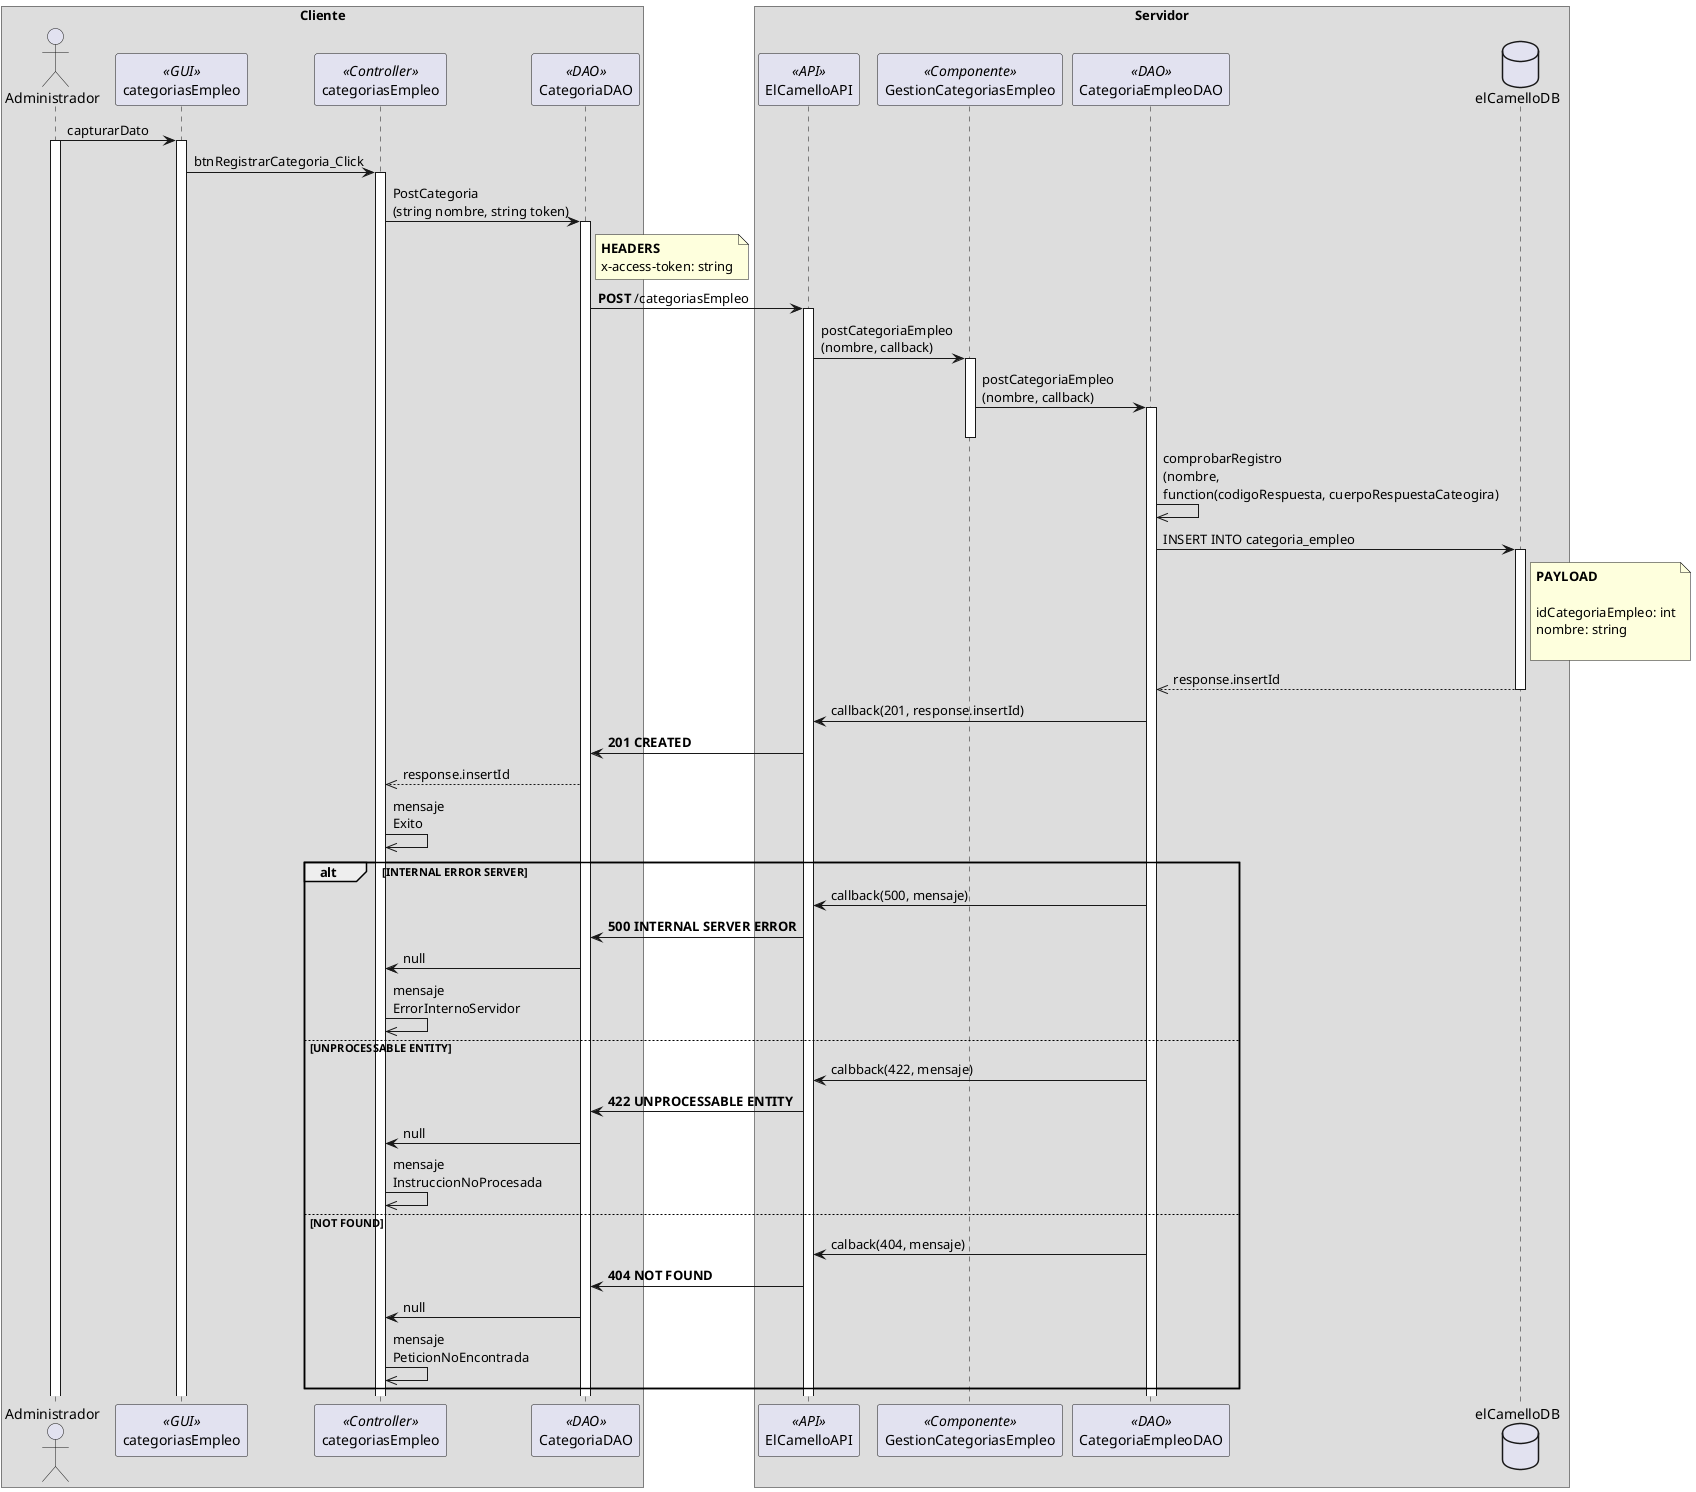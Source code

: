 @startuml

box Cliente
    actor Administrador as a
    participant categoriasEmpleo as b <<GUI>> 
    participant categoriasEmpleo as c <<Controller>>
    participant CategoriaDAO as d <<DAO>>

end box

box Servidor
    participant ElCamelloAPI as e <<API>>
    participant GestionCategoriasEmpleo as f <<Componente>>
    participant CategoriaEmpleoDAO as g <<DAO>>
    database elCamelloDB as db
end box

a -> b: capturarDato
activate a
activate b

b -> c: btnRegistrarCategoria_Click
activate c

c -> d: PostCategoria\n(string nombre, string token)
activate d

note right of d  
**HEADERS**
x-access-token: string
end note

d -> e: **POST** /categoriasEmpleo
activate e

e -> f: postCategoriaEmpleo\n(nombre, callback)
activate f

f -> g: postCategoriaEmpleo\n(nombre, callback)
activate g
deactivate f

g ->> g: comprobarRegistro\n(nombre, \nfunction(codigoRespuesta, cuerpoRespuestaCateogira)

g -> db: INSERT INTO categoria_empleo
activate db

note right of db
**PAYLOAD**

idCategoriaEmpleo: int
nombre: string

end note

db -->> g: response.insertId
deactivate db

g -> e: callback(201, response.insertId)

e -> d: **201 CREATED**

d -->> c: response.insertId

c ->> c: mensaje\nExito

alt INTERNAL ERROR SERVER

     g -> e: callback(500, mensaje)

     e -> d: **500 INTERNAL SERVER ERROR**

     d -> c: null

     c ->> c: mensaje\nErrorInternoServidor

else UNPROCESSABLE ENTITY

    g -> e: calbback(422, mensaje)

    e -> d: **422 UNPROCESSABLE ENTITY**

    d -> c: null

    c ->> c: mensaje\nInstruccionNoProcesada


else NOT FOUND

    g -> e: calback(404, mensaje)

    e -> d: **404 NOT FOUND**

    d -> c: null

    c ->> c: mensaje\nPeticionNoEncontrada

end


@enduml
